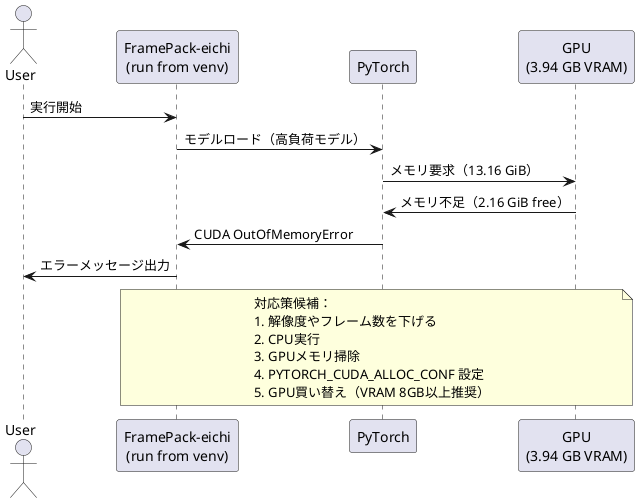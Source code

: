 @startuml
actor User
participant "FramePack-eichi\n(run from venv)" as FramePack
participant "PyTorch" as Torch
participant "GPU\n(3.94 GB VRAM)" as GPU

User -> FramePack : 実行開始
FramePack -> Torch : モデルロード（高負荷モデル）
Torch -> GPU : メモリ要求（13.16 GiB）
GPU -> Torch : メモリ不足（2.16 GiB free）
Torch -> FramePack : CUDA OutOfMemoryError
FramePack -> User : エラーメッセージ出力

note over FramePack, GPU
対応策候補：
1. 解像度やフレーム数を下げる
2. CPU実行
3. GPUメモリ掃除
4. PYTORCH_CUDA_ALLOC_CONF 設定
5. GPU買い替え（VRAM 8GB以上推奨）
end note
@enduml